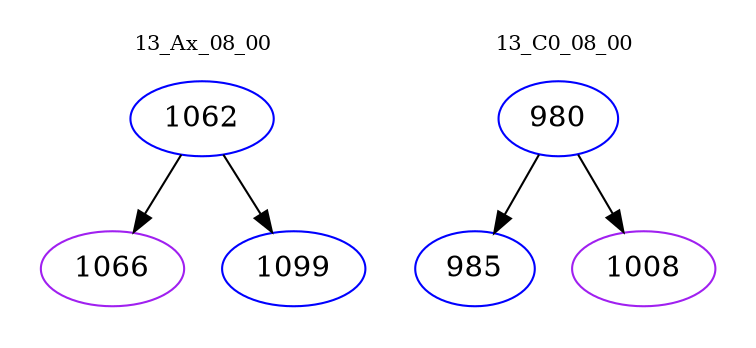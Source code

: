 digraph{
subgraph cluster_0 {
color = white
label = "13_Ax_08_00";
fontsize=10;
T0_1062 [label="1062", color="blue"]
T0_1062 -> T0_1066 [color="black"]
T0_1066 [label="1066", color="purple"]
T0_1062 -> T0_1099 [color="black"]
T0_1099 [label="1099", color="blue"]
}
subgraph cluster_1 {
color = white
label = "13_C0_08_00";
fontsize=10;
T1_980 [label="980", color="blue"]
T1_980 -> T1_985 [color="black"]
T1_985 [label="985", color="blue"]
T1_980 -> T1_1008 [color="black"]
T1_1008 [label="1008", color="purple"]
}
}
